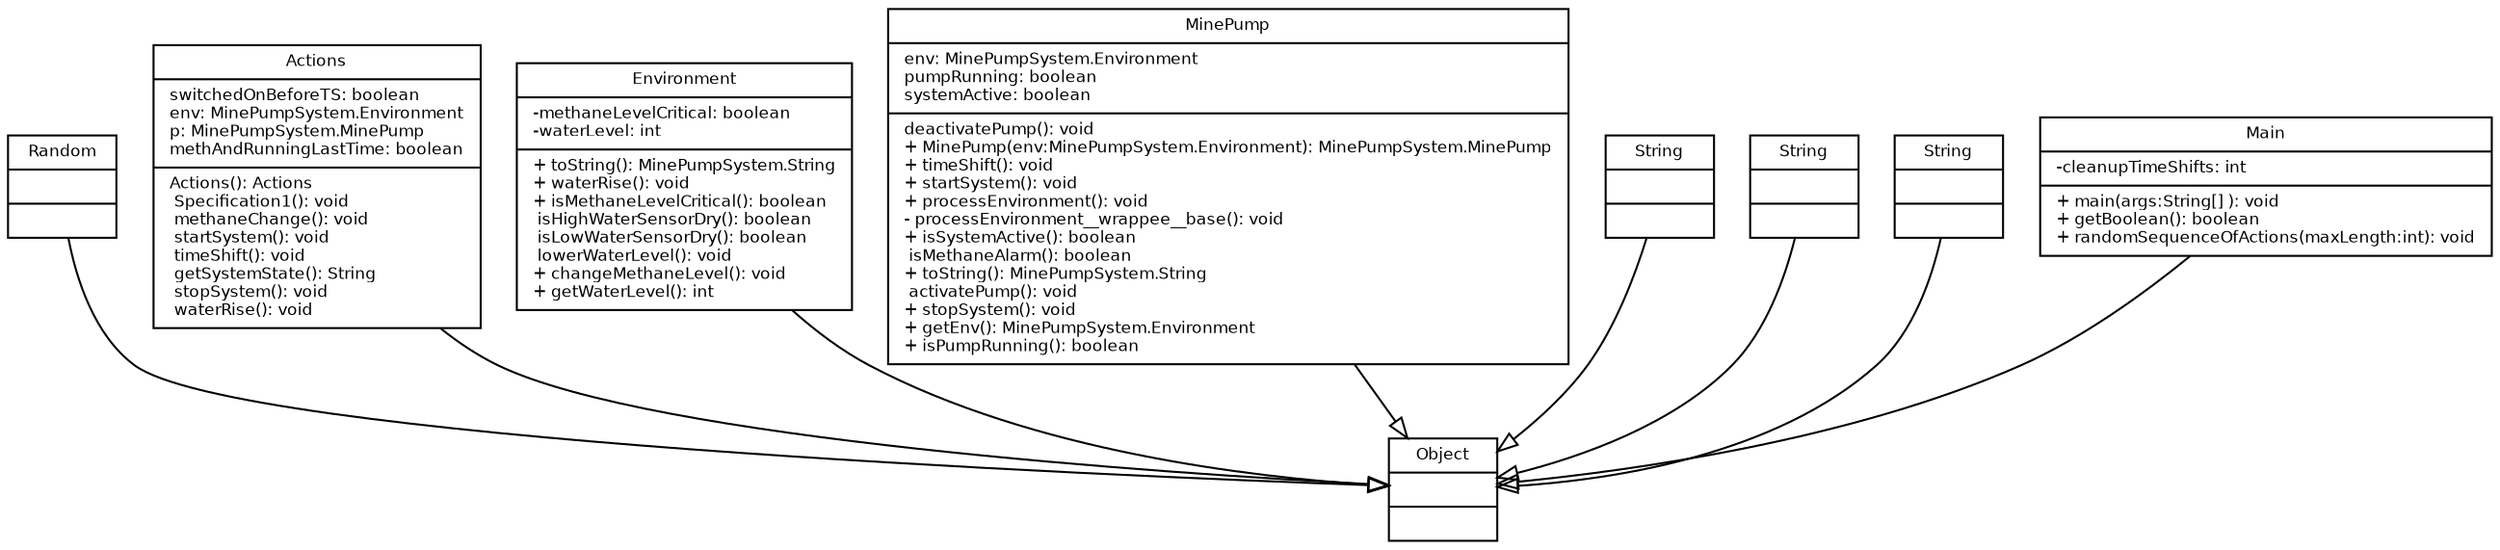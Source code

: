 digraph TypeHierarchy { 
        fontname = "Bitstream Vera Sans"
        fontsize = 8

        node [
                  fontname = "Bitstream Vera Sans"
                  fontsize = 8
                  shape = "record"
        ]

        edge [
                  fontname = "Bitstream Vera Sans"
                  fontsize = 8
        ]

        Random [
                  label = "{Random||}"
        ]

        Actions [
                  label = "{Actions|switchedOnBeforeTS: boolean\lenv: MinePumpSystem.Environment\lp: MinePumpSystem.MinePump\lmethAndRunningLastTime: boolean\l| Actions(): Actions\l Specification1(): void\l methaneChange(): void\l startSystem(): void\l timeShift(): void\l getSystemState(): String\l stopSystem(): void\l waterRise(): void\l}"
        ]

        MinePumpSystem_Environment [
                  label = "{Environment|-methaneLevelCritical: boolean\l-waterLevel: int\l|+ toString(): MinePumpSystem.String\l+ waterRise(): void\l+ isMethaneLevelCritical(): boolean\l isHighWaterSensorDry(): boolean\l isLowWaterSensorDry(): boolean\l lowerWaterLevel(): void\l+ changeMethaneLevel(): void\l+ getWaterLevel(): int\l}"
        ]

        MinePumpSystem_MinePump [
                  label = "{MinePump|env: MinePumpSystem.Environment\lpumpRunning: boolean\lsystemActive: boolean\l| deactivatePump(): void\l+ MinePump(env:MinePumpSystem.Environment): MinePumpSystem.MinePump\l+ timeShift(): void\l+ startSystem(): void\l+ processEnvironment(): void\l- processEnvironment__wrappee__base(): void\l+ isSystemActive(): boolean\l isMethaneAlarm(): boolean\l+ toString(): MinePumpSystem.String\l activatePump(): void\l+ stopSystem(): void\l+ getEnv(): MinePumpSystem.Environment\l+ isPumpRunning(): boolean\l}"
        ]

        String [
                  label = "{String||}"
        ]

        java_lang_String [
                  label = "{String||}"
        ]

        java_lang_Object [
                  label = "{Object||}"
        ]

        MinePumpSystem_String [
                  label = "{String||}"
        ]

        Main [
                  label = "{Main|-cleanupTimeShifts: int\l|+ main(args:String[] ): void\l+ getBoolean(): boolean\l+ randomSequenceOfActions(maxLength:int): void\l}"
        ]

        edge [
                  arrowhead = "empty"
                  style = "solid"
                  arrowtail = "none"
        ]

        Random -> java_lang_Object
        Actions -> java_lang_Object
        MinePumpSystem_Environment -> java_lang_Object
        MinePumpSystem_MinePump -> java_lang_Object
        String -> java_lang_Object
        java_lang_String -> java_lang_Object
        MinePumpSystem_String -> java_lang_Object
        Main -> java_lang_Object
        edge [
                  arrowhead = "empty"
                  style = "dashed"
                  arrowtail = "none"
        ]

        edge [
                  arrowhead = "normal"
                  style = "solid"
                  arrowtail = "odot"
        ]

}